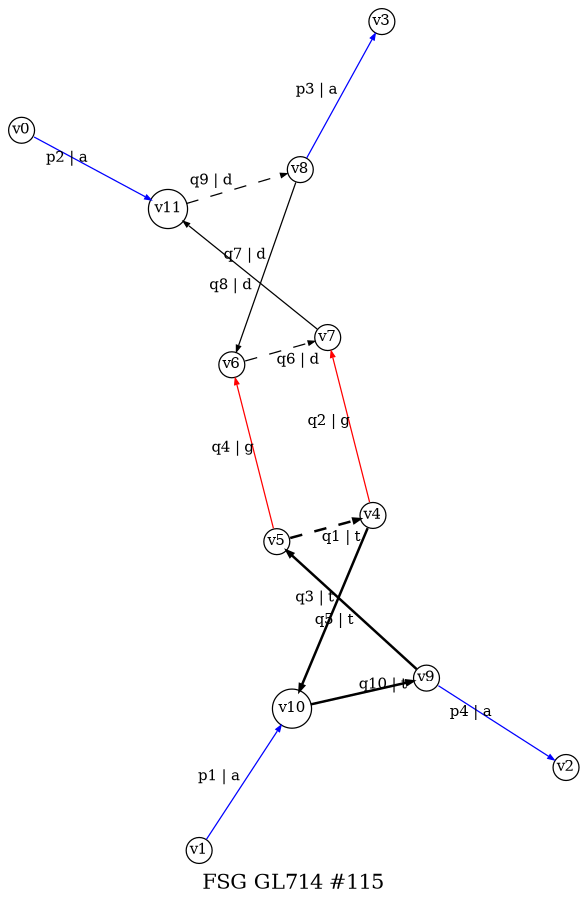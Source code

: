digraph dot_115_0_GL714 {
label="FSG GL714 #115";
noverlap="scale"; layout="neato";
graph [ fontsize=10,ratio=1.5 ];
node [ fontsize=7,shape=circle,margin=0,height=0.01,penwidth=0.6 ];
edge [ fontsize=7,arrowsize=0.3,penwidth=0.6 ];
"v1" -> "v10" [label="p1 | a",color="blue",penwidth="0.6",style="solid"];
"v0" -> "v11" [label="p2 | a",color="blue",penwidth="0.6",style="solid"];
"v8" -> "v3" [label="p3 | a",color="blue",penwidth="0.6",style="solid"];
"v9" -> "v2" [label="p4 | a",color="blue",penwidth="0.6",style="solid"];
"v5" -> "v4" [label="q1 | t",color="black",penwidth="1.2",style="dashed"];
"v4" -> "v7" [label="q2 | g",color="red",penwidth="0.6",style="solid"];
"v4" -> "v10" [label="q3 | t",color="black",penwidth="1.2",style="solid"];
"v5" -> "v6" [label="q4 | g",color="red",penwidth="0.6",style="solid"];
"v9" -> "v5" [label="q5 | t",color="black",penwidth="1.2",style="solid"];
"v6" -> "v7" [label="q6 | d",color="black",penwidth="0.6",style="dashed"];
"v8" -> "v6" [label="q7 | d",color="black",penwidth="0.6",style="solid"];
"v7" -> "v11" [label="q8 | d",color="black",penwidth="0.6",style="solid"];
"v11" -> "v8" [label="q9 | d",color="black",penwidth="0.6",style="dashed"];
"v10" -> "v9" [label="q10 | t",color="black",penwidth="1.2",style="solid"];
}